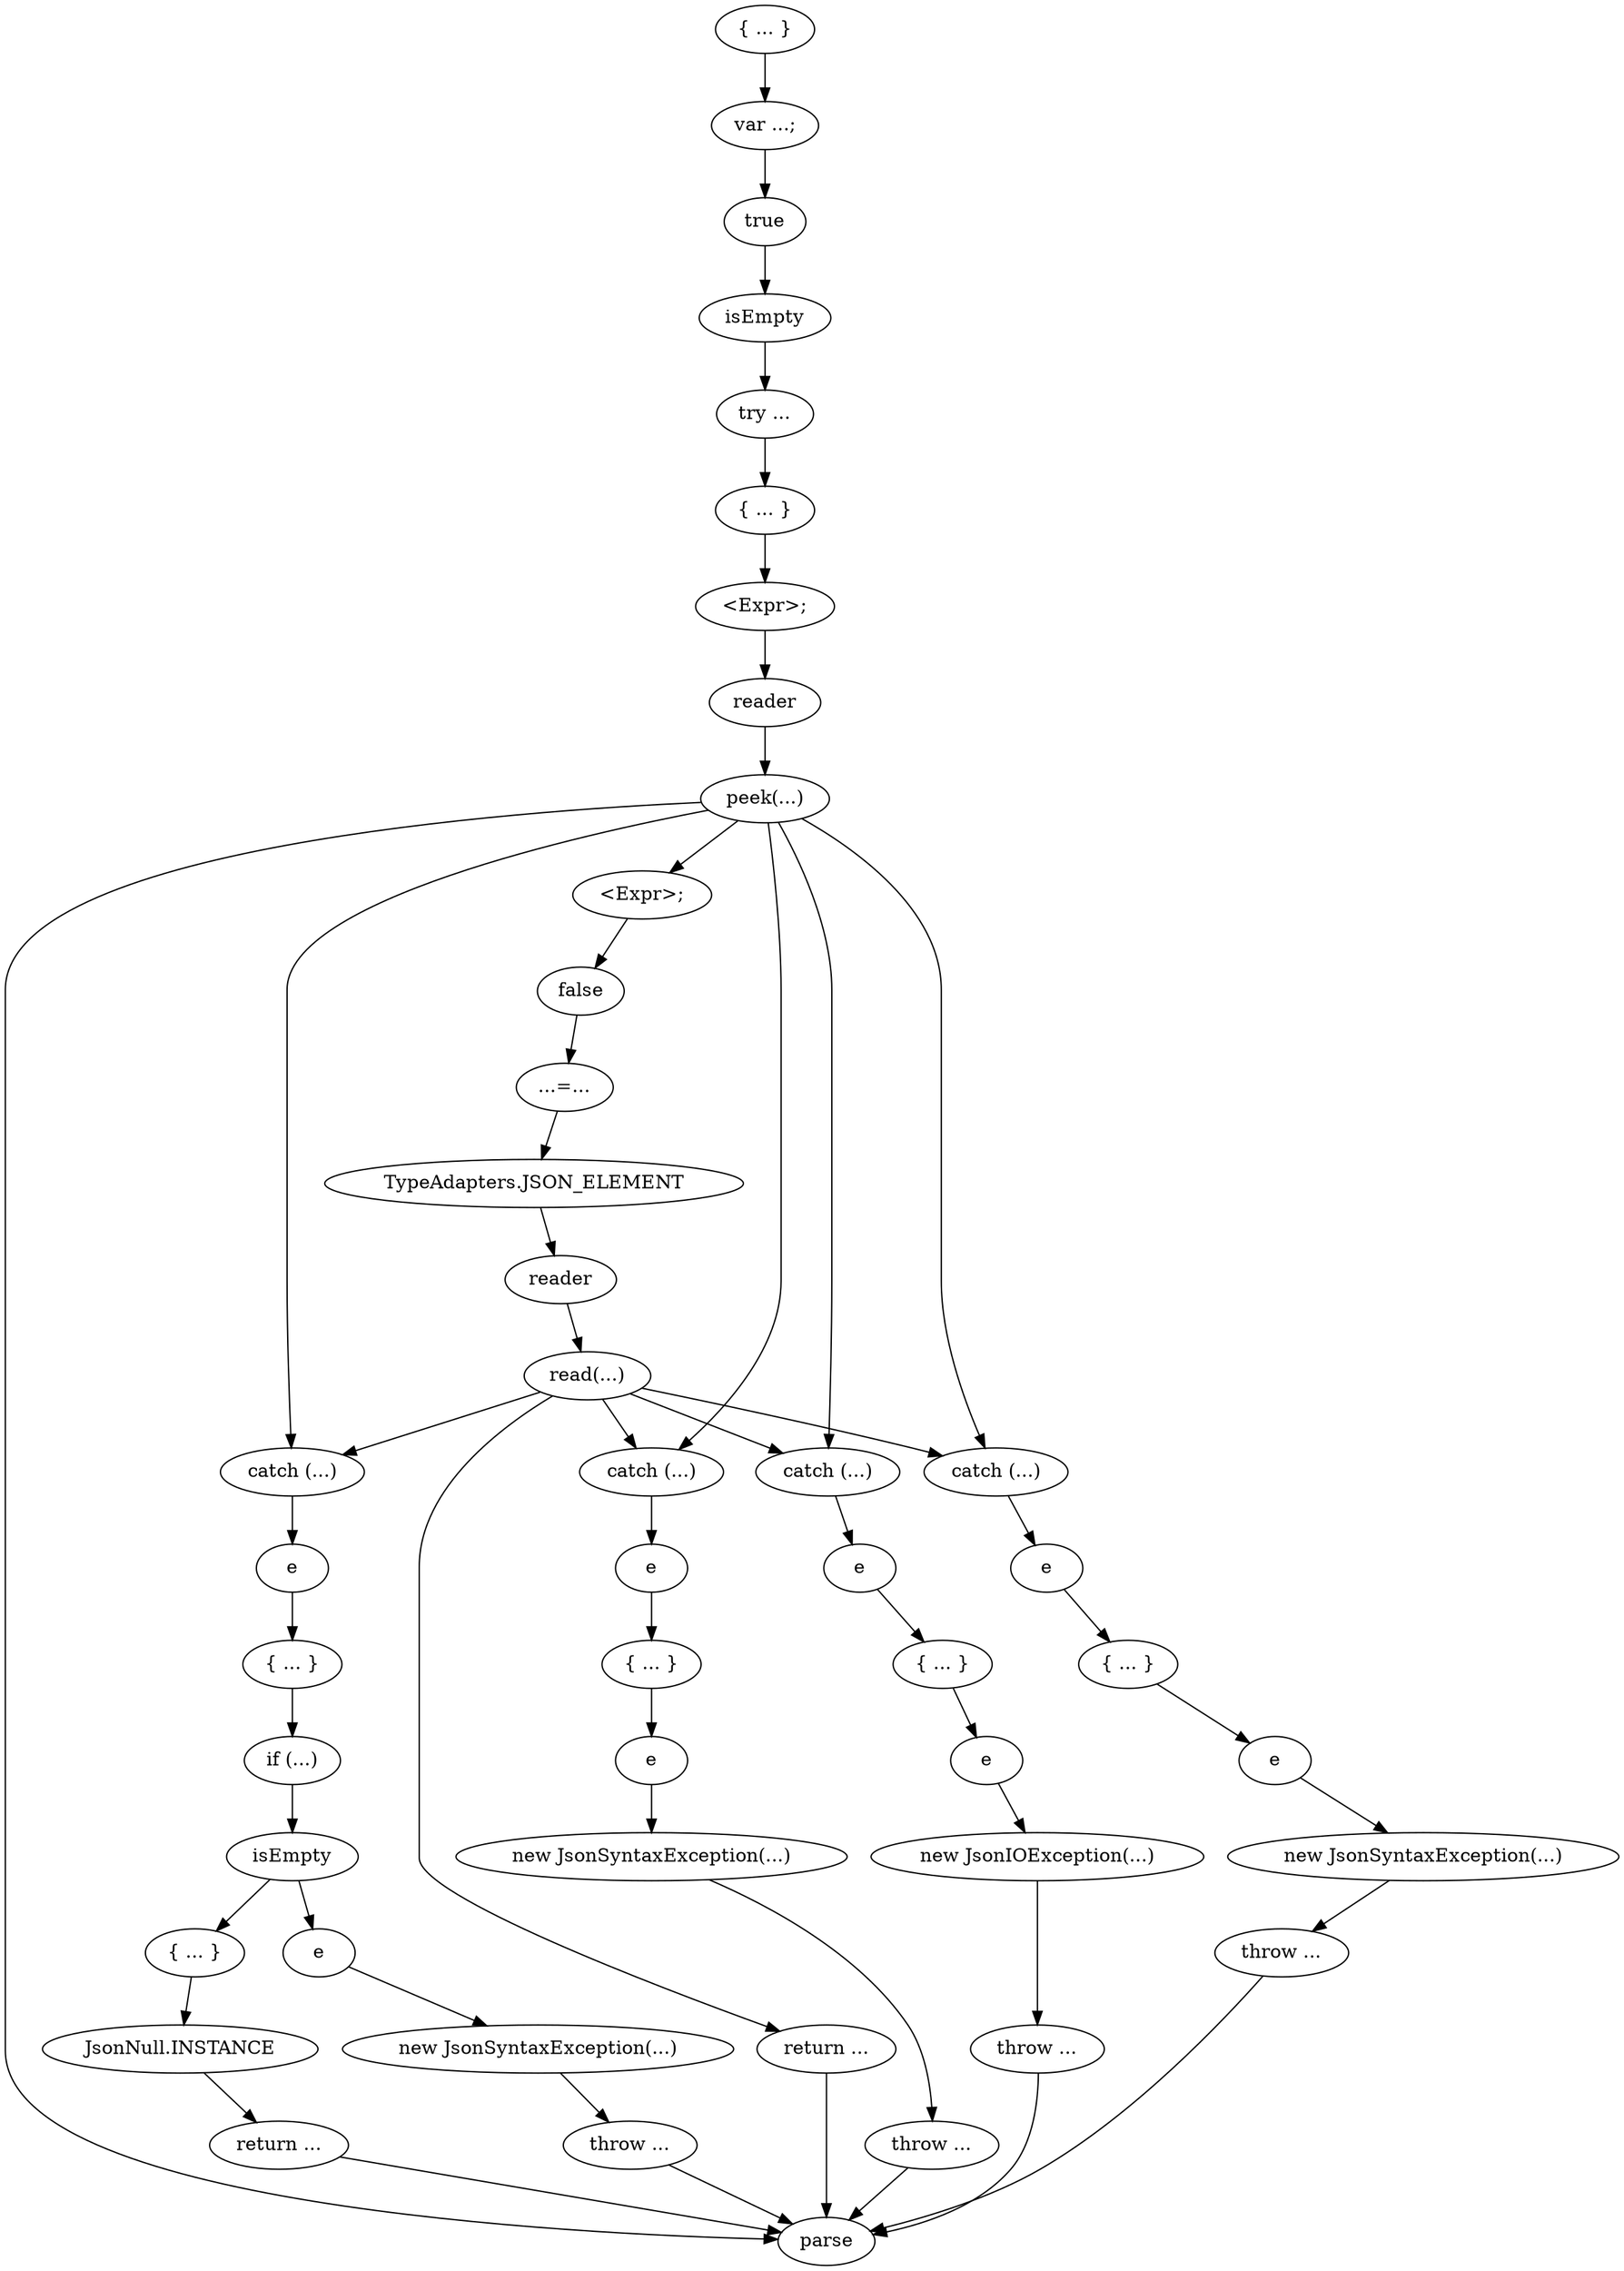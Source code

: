 digraph {
  compound=true;
  0[label="{ ... }"; ];
  1[label="var ...;"; ];
  2[label="true"; ];
  3[label="isEmpty"; ];
  4[label="try ..."; ];
  5[label="{ ... }"; ];
  6[label="<Expr>;"; ];
  7[label="catch (...)"; ];
  8[label="e"; ];
  9[label="catch (...)"; ];
  10[label="e"; ];
  11[label="catch (...)"; ];
  12[label="e"; ];
  13[label="catch (...)"; ];
  14[label="e"; ];
  15[label="reader"; ];
  16[label="<Expr>;"; ];
  17[label="false"; ];
  18[label="return ..."; ];
  19[label="parse"; ];
  20[label="peek(...)"; ];
  21[label="...=..."; ];
  22[label="TypeAdapters.JSON_ELEMENT"; ];
  23[label="read(...)"; ];
  24[label="reader"; ];
  25[label="{ ... }"; ];
  26[label="if (...)"; ];
  27[label="isEmpty"; ];
  28[label="throw ..."; ];
  29[label="{ ... }"; ];
  30[label="e"; ];
  31[label="JsonNull.INSTANCE"; ];
  32[label="return ..."; ];
  33[label="new JsonSyntaxException(...)"; ];
  34[label="{ ... }"; ];
  35[label="e"; ];
  36[label="throw ..."; ];
  37[label="new JsonSyntaxException(...)"; ];
  38[label="{ ... }"; ];
  39[label="e"; ];
  40[label="throw ..."; ];
  41[label="new JsonIOException(...)"; ];
  42[label="{ ... }"; ];
  43[label="e"; ];
  44[label="throw ..."; ];
  45[label="new JsonSyntaxException(...)"; ];
  0 -> 1[];
  1 -> 2[];
  2 -> 3[];
  3 -> 4[];
  4 -> 5[];
  5 -> 6[];
  6 -> 15[];
  7 -> 8[];
  8 -> 25[];
  9 -> 10[];
  10 -> 34[];
  11 -> 12[];
  12 -> 38[];
  13 -> 14[];
  14 -> 42[];
  15 -> 20[];
  16 -> 17[];
  17 -> 21[];
  18 -> 19[];
  20 -> 19[];
  20 -> 7[];
  20 -> 9[];
  20 -> 11[];
  20 -> 13[];
  20 -> 16[];
  21 -> 22[];
  22 -> 24[];
  23 -> 7[];
  23 -> 9[];
  23 -> 11[];
  23 -> 13[];
  23 -> 18[];
  24 -> 23[];
  25 -> 26[];
  26 -> 27[];
  27 -> 29[];
  27 -> 30[];
  28 -> 19[];
  29 -> 31[];
  30 -> 33[];
  31 -> 32[];
  32 -> 19[];
  33 -> 28[];
  34 -> 35[];
  35 -> 37[];
  36 -> 19[];
  37 -> 36[];
  38 -> 39[];
  39 -> 41[];
  40 -> 19[];
  41 -> 40[];
  42 -> 43[];
  43 -> 45[];
  44 -> 19[];
  45 -> 44[];
}
